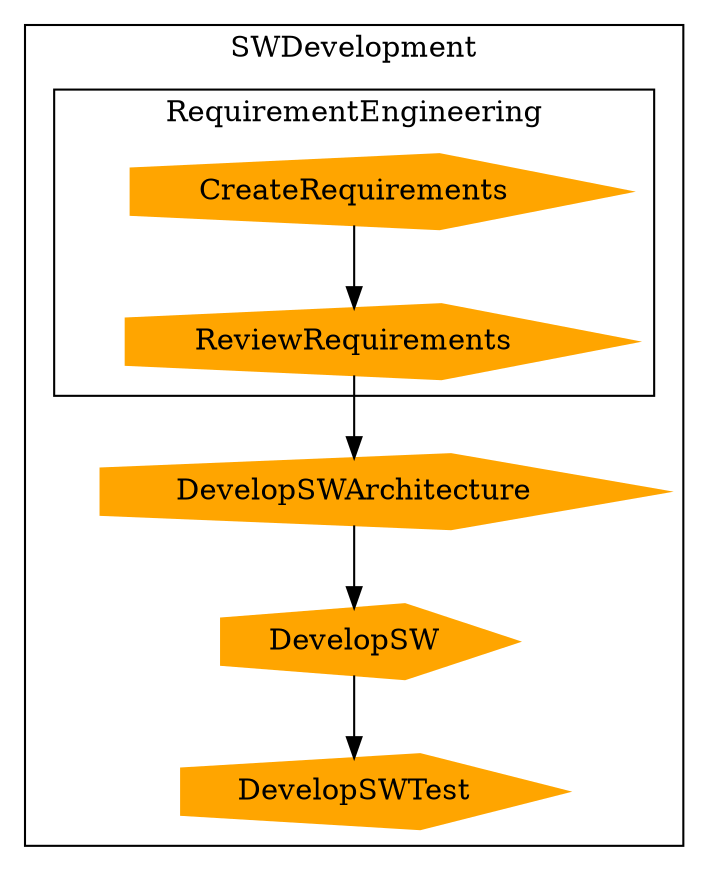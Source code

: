 digraph SWDevelopment{
	rankdir=TD;
	subgraph cluster_SWDevelopment {
		label = "SWDevelopment"
		color=black
		subgraph cluster_RequirementEngineering {
			label = "RequirementEngineering"
			color=black
			CreateRequirements [shape=polygon,color=orange,style=filled, sides=5, orientation=-90]
			ReviewRequirements [shape=pentagon,color=orange,style=filled, orientation=-90]
		}
		DevelopSWArchitecture [shape=pentagon,color=orange,style=filled, orientation=-90]
		DevelopSW [shape=pentagon,color=orange,style=filled, orientation=-90]
		DevelopSWTest [shape=pentagon,color=orange,style=filled, orientation=-90]
		CreateRequirements -> ReviewRequirements -> DevelopSWArchitecture -> DevelopSW -> DevelopSWTest
	}
	
}
